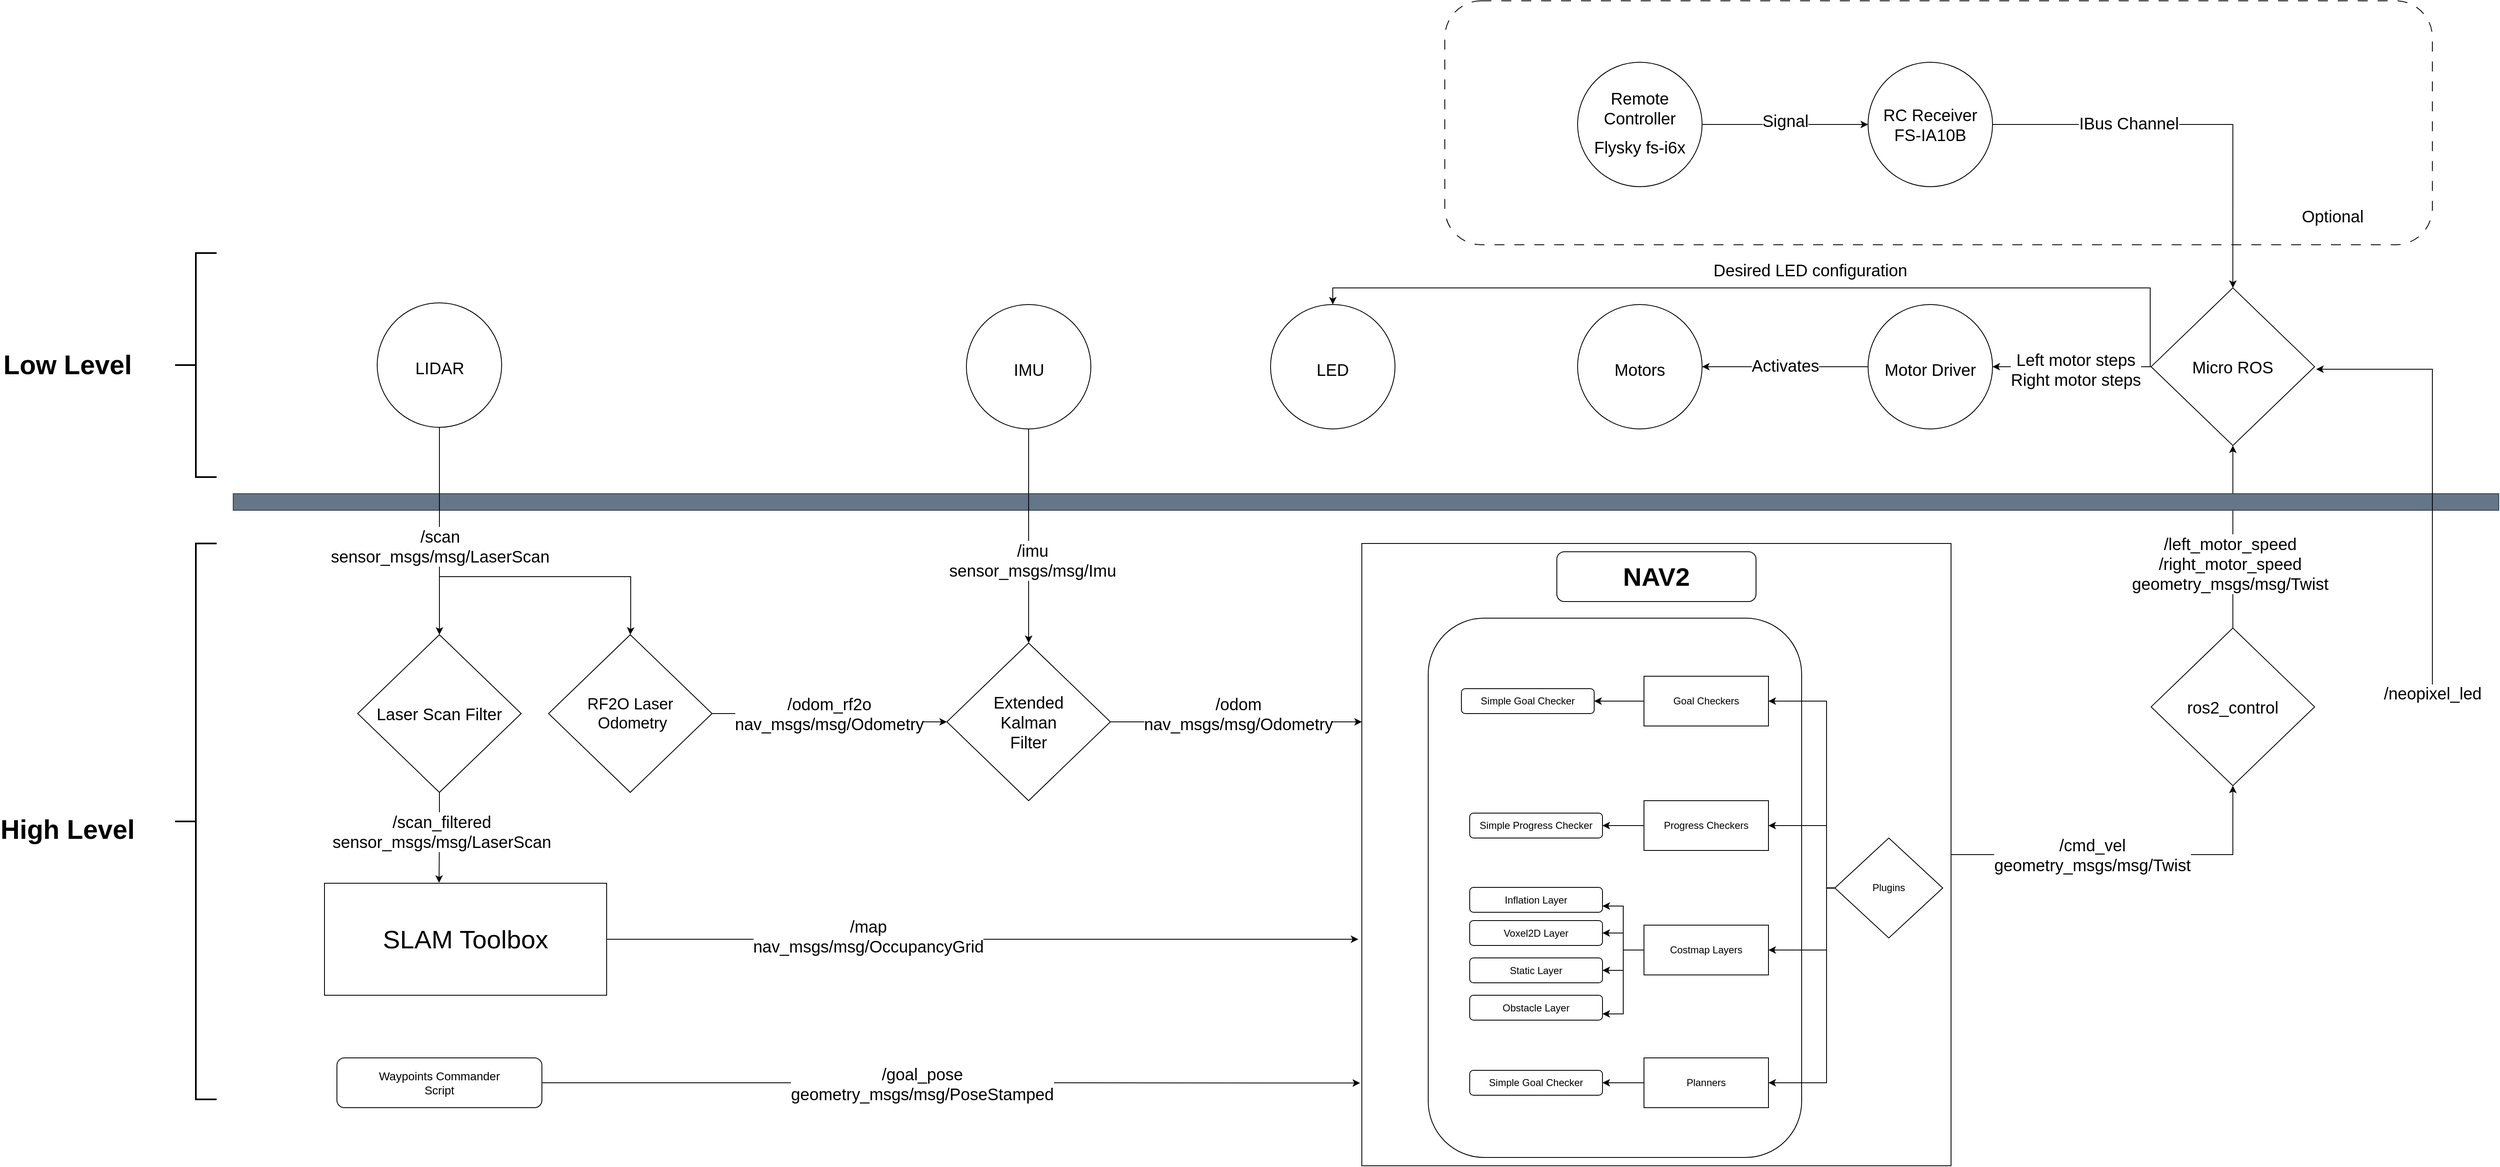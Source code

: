 <mxfile version="20.8.15"><diagram id="C5RBs43oDa-KdzZeNtuy" name="Page-1"><mxGraphModel dx="4522" dy="2759" grid="1" gridSize="10" guides="1" tooltips="1" connect="1" arrows="1" fold="1" page="1" pageScale="1" pageWidth="827" pageHeight="1169" math="0" shadow="0"><root><mxCell id="WIyWlLk6GJQsqaUBKTNV-0"/><mxCell id="WIyWlLk6GJQsqaUBKTNV-1" parent="WIyWlLk6GJQsqaUBKTNV-0"/><mxCell id="kygisKb4YlQYPGj_dx80-73" style="edgeStyle=orthogonalEdgeStyle;rounded=0;orthogonalLoop=1;jettySize=auto;html=1;entryX=0.5;entryY=1;entryDx=0;entryDy=0;fontSize=32;" parent="WIyWlLk6GJQsqaUBKTNV-1" source="kygisKb4YlQYPGj_dx80-5" target="kygisKb4YlQYPGj_dx80-51" edge="1"><mxGeometry relative="1" as="geometry"/></mxCell><mxCell id="kygisKb4YlQYPGj_dx80-84" value="&lt;div&gt;/cmd_vel&lt;/div&gt;&lt;div&gt;geometry_msgs/msg/Twist&lt;br&gt;&lt;/div&gt;" style="edgeLabel;html=1;align=center;verticalAlign=middle;resizable=0;points=[];fontSize=20;" parent="kygisKb4YlQYPGj_dx80-73" vertex="1" connectable="0"><mxGeometry x="-0.4" y="-1" relative="1" as="geometry"><mxPoint x="43" y="-1" as="offset"/></mxGeometry></mxCell><mxCell id="kygisKb4YlQYPGj_dx80-5" value="" style="rounded=0;whiteSpace=wrap;html=1;" parent="WIyWlLk6GJQsqaUBKTNV-1" vertex="1"><mxGeometry x="230" y="10" width="710" height="750" as="geometry"/></mxCell><mxCell id="kygisKb4YlQYPGj_dx80-6" value="" style="rounded=1;whiteSpace=wrap;html=1;" parent="WIyWlLk6GJQsqaUBKTNV-1" vertex="1"><mxGeometry x="310" y="100" width="450" height="650" as="geometry"/></mxCell><mxCell id="kygisKb4YlQYPGj_dx80-29" style="edgeStyle=orthogonalEdgeStyle;rounded=0;orthogonalLoop=1;jettySize=auto;html=1;" parent="WIyWlLk6GJQsqaUBKTNV-1" source="kygisKb4YlQYPGj_dx80-7" target="kygisKb4YlQYPGj_dx80-12" edge="1"><mxGeometry relative="1" as="geometry"/></mxCell><mxCell id="kygisKb4YlQYPGj_dx80-7" value="Goal Checkers" style="rounded=0;whiteSpace=wrap;html=1;" parent="WIyWlLk6GJQsqaUBKTNV-1" vertex="1"><mxGeometry x="570" y="170" width="150" height="60" as="geometry"/></mxCell><mxCell id="kygisKb4YlQYPGj_dx80-24" style="edgeStyle=orthogonalEdgeStyle;rounded=0;orthogonalLoop=1;jettySize=auto;html=1;" parent="WIyWlLk6GJQsqaUBKTNV-1" source="kygisKb4YlQYPGj_dx80-8" target="kygisKb4YlQYPGj_dx80-18" edge="1"><mxGeometry relative="1" as="geometry"/></mxCell><mxCell id="kygisKb4YlQYPGj_dx80-8" value="Planners" style="rounded=0;whiteSpace=wrap;html=1;" parent="WIyWlLk6GJQsqaUBKTNV-1" vertex="1"><mxGeometry x="570" y="630" width="150" height="60" as="geometry"/></mxCell><mxCell id="kygisKb4YlQYPGj_dx80-19" style="edgeStyle=orthogonalEdgeStyle;rounded=0;orthogonalLoop=1;jettySize=auto;html=1;entryX=1;entryY=0.75;entryDx=0;entryDy=0;" parent="WIyWlLk6GJQsqaUBKTNV-1" source="kygisKb4YlQYPGj_dx80-9" target="kygisKb4YlQYPGj_dx80-14" edge="1"><mxGeometry relative="1" as="geometry"/></mxCell><mxCell id="kygisKb4YlQYPGj_dx80-20" style="edgeStyle=orthogonalEdgeStyle;rounded=0;orthogonalLoop=1;jettySize=auto;html=1;entryX=1;entryY=0.5;entryDx=0;entryDy=0;" parent="WIyWlLk6GJQsqaUBKTNV-1" source="kygisKb4YlQYPGj_dx80-9" target="kygisKb4YlQYPGj_dx80-15" edge="1"><mxGeometry relative="1" as="geometry"/></mxCell><mxCell id="kygisKb4YlQYPGj_dx80-21" style="edgeStyle=orthogonalEdgeStyle;rounded=0;orthogonalLoop=1;jettySize=auto;html=1;entryX=1;entryY=0.5;entryDx=0;entryDy=0;" parent="WIyWlLk6GJQsqaUBKTNV-1" source="kygisKb4YlQYPGj_dx80-9" target="kygisKb4YlQYPGj_dx80-16" edge="1"><mxGeometry relative="1" as="geometry"/></mxCell><mxCell id="kygisKb4YlQYPGj_dx80-22" style="edgeStyle=orthogonalEdgeStyle;rounded=0;orthogonalLoop=1;jettySize=auto;html=1;entryX=1;entryY=0.75;entryDx=0;entryDy=0;" parent="WIyWlLk6GJQsqaUBKTNV-1" source="kygisKb4YlQYPGj_dx80-9" target="kygisKb4YlQYPGj_dx80-17" edge="1"><mxGeometry relative="1" as="geometry"/></mxCell><mxCell id="kygisKb4YlQYPGj_dx80-9" value="Costmap Layers" style="rounded=0;whiteSpace=wrap;html=1;" parent="WIyWlLk6GJQsqaUBKTNV-1" vertex="1"><mxGeometry x="570" y="470" width="150" height="60" as="geometry"/></mxCell><mxCell id="kygisKb4YlQYPGj_dx80-28" style="edgeStyle=orthogonalEdgeStyle;rounded=0;orthogonalLoop=1;jettySize=auto;html=1;" parent="WIyWlLk6GJQsqaUBKTNV-1" source="kygisKb4YlQYPGj_dx80-10" target="kygisKb4YlQYPGj_dx80-13" edge="1"><mxGeometry relative="1" as="geometry"/></mxCell><mxCell id="kygisKb4YlQYPGj_dx80-10" value="Progress Checkers" style="rounded=0;whiteSpace=wrap;html=1;" parent="WIyWlLk6GJQsqaUBKTNV-1" vertex="1"><mxGeometry x="570" y="320" width="150" height="60" as="geometry"/></mxCell><mxCell id="kygisKb4YlQYPGj_dx80-12" value="Simple Goal Checker" style="rounded=1;whiteSpace=wrap;html=1;" parent="WIyWlLk6GJQsqaUBKTNV-1" vertex="1"><mxGeometry x="350" y="185" width="160" height="30" as="geometry"/></mxCell><mxCell id="kygisKb4YlQYPGj_dx80-13" value="Simple Progress Checker" style="rounded=1;whiteSpace=wrap;html=1;" parent="WIyWlLk6GJQsqaUBKTNV-1" vertex="1"><mxGeometry x="360" y="335" width="160" height="30" as="geometry"/></mxCell><mxCell id="kygisKb4YlQYPGj_dx80-14" value="Inflation Layer" style="rounded=1;whiteSpace=wrap;html=1;" parent="WIyWlLk6GJQsqaUBKTNV-1" vertex="1"><mxGeometry x="360" y="424.5" width="160" height="30" as="geometry"/></mxCell><mxCell id="kygisKb4YlQYPGj_dx80-15" value="Voxel2D Layer" style="rounded=1;whiteSpace=wrap;html=1;" parent="WIyWlLk6GJQsqaUBKTNV-1" vertex="1"><mxGeometry x="360" y="464.5" width="160" height="30" as="geometry"/></mxCell><mxCell id="kygisKb4YlQYPGj_dx80-16" value="Static Layer" style="rounded=1;whiteSpace=wrap;html=1;" parent="WIyWlLk6GJQsqaUBKTNV-1" vertex="1"><mxGeometry x="360" y="509.5" width="160" height="30" as="geometry"/></mxCell><mxCell id="kygisKb4YlQYPGj_dx80-17" value="Obstacle Layer" style="rounded=1;whiteSpace=wrap;html=1;" parent="WIyWlLk6GJQsqaUBKTNV-1" vertex="1"><mxGeometry x="360" y="554.5" width="160" height="30" as="geometry"/></mxCell><mxCell id="kygisKb4YlQYPGj_dx80-18" value="Simple Goal Checker" style="rounded=1;whiteSpace=wrap;html=1;" parent="WIyWlLk6GJQsqaUBKTNV-1" vertex="1"><mxGeometry x="360" y="645" width="160" height="30" as="geometry"/></mxCell><mxCell id="kygisKb4YlQYPGj_dx80-32" style="edgeStyle=orthogonalEdgeStyle;rounded=0;orthogonalLoop=1;jettySize=auto;html=1;entryX=1;entryY=0.5;entryDx=0;entryDy=0;" parent="WIyWlLk6GJQsqaUBKTNV-1" source="kygisKb4YlQYPGj_dx80-30" target="kygisKb4YlQYPGj_dx80-7" edge="1"><mxGeometry relative="1" as="geometry"><Array as="points"><mxPoint x="790" y="425"/><mxPoint x="790" y="200"/></Array></mxGeometry></mxCell><mxCell id="kygisKb4YlQYPGj_dx80-33" style="edgeStyle=orthogonalEdgeStyle;rounded=0;orthogonalLoop=1;jettySize=auto;html=1;" parent="WIyWlLk6GJQsqaUBKTNV-1" source="kygisKb4YlQYPGj_dx80-30" target="kygisKb4YlQYPGj_dx80-10" edge="1"><mxGeometry relative="1" as="geometry"><Array as="points"><mxPoint x="790" y="425"/><mxPoint x="790" y="350"/></Array></mxGeometry></mxCell><mxCell id="kygisKb4YlQYPGj_dx80-34" style="edgeStyle=orthogonalEdgeStyle;rounded=0;orthogonalLoop=1;jettySize=auto;html=1;" parent="WIyWlLk6GJQsqaUBKTNV-1" source="kygisKb4YlQYPGj_dx80-30" target="kygisKb4YlQYPGj_dx80-9" edge="1"><mxGeometry relative="1" as="geometry"><Array as="points"><mxPoint x="790" y="425"/><mxPoint x="790" y="500"/></Array></mxGeometry></mxCell><mxCell id="kygisKb4YlQYPGj_dx80-35" style="edgeStyle=orthogonalEdgeStyle;rounded=0;orthogonalLoop=1;jettySize=auto;html=1;entryX=1;entryY=0.5;entryDx=0;entryDy=0;" parent="WIyWlLk6GJQsqaUBKTNV-1" source="kygisKb4YlQYPGj_dx80-30" target="kygisKb4YlQYPGj_dx80-8" edge="1"><mxGeometry relative="1" as="geometry"><Array as="points"><mxPoint x="790" y="425"/><mxPoint x="790" y="660"/></Array></mxGeometry></mxCell><mxCell id="kygisKb4YlQYPGj_dx80-30" value="Plugins" style="rhombus;whiteSpace=wrap;html=1;" parent="WIyWlLk6GJQsqaUBKTNV-1" vertex="1"><mxGeometry x="800" y="365" width="130" height="120.5" as="geometry"/></mxCell><mxCell id="kygisKb4YlQYPGj_dx80-36" value="&lt;font style=&quot;font-size: 31px;&quot;&gt;&lt;b&gt;NAV2&lt;/b&gt;&lt;/font&gt;" style="rounded=1;whiteSpace=wrap;html=1;" parent="WIyWlLk6GJQsqaUBKTNV-1" vertex="1"><mxGeometry x="465" y="20" width="240" height="60" as="geometry"/></mxCell><mxCell id="kygisKb4YlQYPGj_dx80-47" style="edgeStyle=orthogonalEdgeStyle;rounded=0;orthogonalLoop=1;jettySize=auto;html=1;entryX=-0.006;entryY=0.636;entryDx=0;entryDy=0;entryPerimeter=0;fontSize=12;" parent="WIyWlLk6GJQsqaUBKTNV-1" source="kygisKb4YlQYPGj_dx80-38" target="kygisKb4YlQYPGj_dx80-5" edge="1"><mxGeometry relative="1" as="geometry"/></mxCell><mxCell id="kygisKb4YlQYPGj_dx80-81" value="&lt;div&gt;/map&lt;/div&gt;&lt;div&gt;nav_msgs/msg/OccupancyGrid&lt;br&gt;&lt;/div&gt;" style="edgeLabel;html=1;align=center;verticalAlign=middle;resizable=0;points=[];fontSize=20;" parent="kygisKb4YlQYPGj_dx80-47" vertex="1" connectable="0"><mxGeometry x="-0.307" y="4" relative="1" as="geometry"><mxPoint x="1" as="offset"/></mxGeometry></mxCell><mxCell id="kygisKb4YlQYPGj_dx80-38" value="SLAM Toolbox" style="rounded=0;whiteSpace=wrap;html=1;fontSize=31;" parent="WIyWlLk6GJQsqaUBKTNV-1" vertex="1"><mxGeometry x="-1020" y="419.5" width="340" height="135" as="geometry"/></mxCell><mxCell id="kygisKb4YlQYPGj_dx80-49" style="edgeStyle=orthogonalEdgeStyle;rounded=0;orthogonalLoop=1;jettySize=auto;html=1;entryX=-0.003;entryY=0.867;entryDx=0;entryDy=0;entryPerimeter=0;fontSize=12;" parent="WIyWlLk6GJQsqaUBKTNV-1" source="kygisKb4YlQYPGj_dx80-44" target="kygisKb4YlQYPGj_dx80-5" edge="1"><mxGeometry relative="1" as="geometry"/></mxCell><mxCell id="kygisKb4YlQYPGj_dx80-82" value="&lt;div&gt;/goal_pose&lt;/div&gt;&lt;div&gt;geometry_msgs/msg/PoseStamped&lt;br&gt;&lt;/div&gt;" style="edgeLabel;html=1;align=center;verticalAlign=middle;resizable=0;points=[];fontSize=20;" parent="kygisKb4YlQYPGj_dx80-49" vertex="1" connectable="0"><mxGeometry x="-0.073" y="-1" relative="1" as="geometry"><mxPoint x="1" as="offset"/></mxGeometry></mxCell><mxCell id="kygisKb4YlQYPGj_dx80-44" value="&lt;div style=&quot;font-size: 14px;&quot;&gt;&lt;font style=&quot;font-size: 14px;&quot;&gt;Waypoints Commander&lt;/font&gt;&lt;/div&gt;&lt;div style=&quot;font-size: 14px;&quot;&gt;&lt;font style=&quot;font-size: 14px;&quot;&gt;Script&lt;br&gt;&lt;/font&gt;&lt;/div&gt;" style="rounded=1;whiteSpace=wrap;html=1;fontSize=12;" parent="WIyWlLk6GJQsqaUBKTNV-1" vertex="1"><mxGeometry x="-1005" y="630" width="247" height="60" as="geometry"/></mxCell><mxCell id="kygisKb4YlQYPGj_dx80-67" style="edgeStyle=orthogonalEdgeStyle;rounded=0;orthogonalLoop=1;jettySize=auto;html=1;entryX=0.406;entryY=-0.004;entryDx=0;entryDy=0;entryPerimeter=0;fontSize=32;" parent="WIyWlLk6GJQsqaUBKTNV-1" source="kygisKb4YlQYPGj_dx80-50" target="kygisKb4YlQYPGj_dx80-38" edge="1"><mxGeometry relative="1" as="geometry"/></mxCell><mxCell id="kygisKb4YlQYPGj_dx80-78" value="&lt;div&gt;/scan_filtered&lt;/div&gt;&lt;div&gt;sensor_msgs/msg/LaserScan&lt;br&gt;&lt;/div&gt;" style="edgeLabel;html=1;align=center;verticalAlign=middle;resizable=0;points=[];fontSize=20;" parent="kygisKb4YlQYPGj_dx80-67" vertex="1" connectable="0"><mxGeometry x="-0.148" y="2" relative="1" as="geometry"><mxPoint as="offset"/></mxGeometry></mxCell><mxCell id="kygisKb4YlQYPGj_dx80-50" value="&lt;font style=&quot;font-size: 20px;&quot;&gt;Laser Scan Filter&lt;/font&gt;" style="rhombus;whiteSpace=wrap;html=1;fontSize=12;" parent="WIyWlLk6GJQsqaUBKTNV-1" vertex="1"><mxGeometry x="-980" y="120" width="197" height="190" as="geometry"/></mxCell><mxCell id="kygisKb4YlQYPGj_dx80-76" style="edgeStyle=orthogonalEdgeStyle;rounded=0;orthogonalLoop=1;jettySize=auto;html=1;entryX=0.5;entryY=1;entryDx=0;entryDy=0;fontSize=32;" parent="WIyWlLk6GJQsqaUBKTNV-1" source="kygisKb4YlQYPGj_dx80-51" target="kygisKb4YlQYPGj_dx80-75" edge="1"><mxGeometry relative="1" as="geometry"/></mxCell><mxCell id="kygisKb4YlQYPGj_dx80-85" value="&lt;div&gt;/left_motor_speed&lt;/div&gt;&lt;div&gt;/right_motor_speed&lt;/div&gt;&lt;div&gt;geometry_msgs/msg/Twist&lt;/div&gt;" style="edgeLabel;html=1;align=center;verticalAlign=middle;resizable=0;points=[];fontSize=20;" parent="kygisKb4YlQYPGj_dx80-76" vertex="1" connectable="0"><mxGeometry x="-0.281" y="4" relative="1" as="geometry"><mxPoint y="1" as="offset"/></mxGeometry></mxCell><mxCell id="kygisKb4YlQYPGj_dx80-51" value="&lt;font style=&quot;font-size: 20px;&quot;&gt;ros2_control&lt;/font&gt;" style="rhombus;whiteSpace=wrap;html=1;fontSize=12;" parent="WIyWlLk6GJQsqaUBKTNV-1" vertex="1"><mxGeometry x="1181.11" y="111.94" width="197" height="190" as="geometry"/></mxCell><mxCell id="kygisKb4YlQYPGj_dx80-71" value="" style="edgeStyle=orthogonalEdgeStyle;rounded=0;orthogonalLoop=1;jettySize=auto;html=1;fontSize=32;" parent="WIyWlLk6GJQsqaUBKTNV-1" source="kygisKb4YlQYPGj_dx80-52" target="kygisKb4YlQYPGj_dx80-5" edge="1"><mxGeometry relative="1" as="geometry"><Array as="points"><mxPoint x="30" y="225"/><mxPoint x="30" y="225"/></Array></mxGeometry></mxCell><mxCell id="kygisKb4YlQYPGj_dx80-80" value="&lt;div&gt;/odom&lt;/div&gt;&lt;div&gt;nav_msgs/msg/Odometry&lt;/div&gt;" style="edgeLabel;html=1;align=center;verticalAlign=middle;resizable=0;points=[];fontSize=20;" parent="kygisKb4YlQYPGj_dx80-71" vertex="1" connectable="0"><mxGeometry x="-0.173" y="-8" relative="1" as="geometry"><mxPoint x="28" y="-18" as="offset"/></mxGeometry></mxCell><mxCell id="kygisKb4YlQYPGj_dx80-52" value="&lt;div style=&quot;font-size: 20px;&quot;&gt;&lt;font style=&quot;font-size: 20px;&quot;&gt;Extended&lt;/font&gt;&lt;/div&gt;&lt;div style=&quot;font-size: 20px;&quot;&gt;&lt;font style=&quot;font-size: 20px;&quot;&gt;Kalman&lt;/font&gt;&lt;/div&gt;&lt;div style=&quot;font-size: 20px;&quot;&gt;&lt;font style=&quot;font-size: 20px;&quot;&gt;Filter&lt;/font&gt;&lt;br&gt;&lt;/div&gt;" style="rhombus;whiteSpace=wrap;html=1;fontSize=12;" parent="WIyWlLk6GJQsqaUBKTNV-1" vertex="1"><mxGeometry x="-270" y="130" width="197" height="190" as="geometry"/></mxCell><mxCell id="kygisKb4YlQYPGj_dx80-70" style="edgeStyle=orthogonalEdgeStyle;rounded=0;orthogonalLoop=1;jettySize=auto;html=1;entryX=0;entryY=0.5;entryDx=0;entryDy=0;fontSize=32;" parent="WIyWlLk6GJQsqaUBKTNV-1" source="kygisKb4YlQYPGj_dx80-53" target="kygisKb4YlQYPGj_dx80-52" edge="1"><mxGeometry relative="1" as="geometry"><Array as="points"><mxPoint x="-410" y="215"/><mxPoint x="-410" y="225"/></Array></mxGeometry></mxCell><mxCell id="kygisKb4YlQYPGj_dx80-79" value="&lt;div&gt;/odom_rf2o&lt;/div&gt;&lt;div&gt;nav_msgs/msg/Odometry&lt;br&gt;&lt;/div&gt;" style="edgeLabel;html=1;align=center;verticalAlign=middle;resizable=0;points=[];fontSize=20;" parent="kygisKb4YlQYPGj_dx80-70" vertex="1" connectable="0"><mxGeometry x="0.183" y="4" relative="1" as="geometry"><mxPoint x="-23" y="-6" as="offset"/></mxGeometry></mxCell><mxCell id="kygisKb4YlQYPGj_dx80-53" value="&lt;div&gt;&lt;font style=&quot;font-size: 19px;&quot;&gt;RF2O Laser&lt;/font&gt;&lt;/div&gt;&lt;div&gt;&lt;font style=&quot;font-size: 19px;&quot;&gt;&amp;nbsp;Odometry&lt;/font&gt;&lt;/div&gt;" style="rhombus;whiteSpace=wrap;html=1;fontSize=12;" parent="WIyWlLk6GJQsqaUBKTNV-1" vertex="1"><mxGeometry x="-750" y="120" width="197" height="190" as="geometry"/></mxCell><mxCell id="kygisKb4YlQYPGj_dx80-60" value="" style="rounded=0;whiteSpace=wrap;html=1;fontSize=20;fillColor=#647687;fontColor=#ffffff;strokeColor=#314354;" parent="WIyWlLk6GJQsqaUBKTNV-1" vertex="1"><mxGeometry x="-1130" y="-50" width="2730" height="20" as="geometry"/></mxCell><mxCell id="kygisKb4YlQYPGj_dx80-61" value="" style="strokeWidth=2;html=1;shape=mxgraph.flowchart.annotation_2;align=left;labelPosition=right;pointerEvents=1;fontSize=20;" parent="WIyWlLk6GJQsqaUBKTNV-1" vertex="1"><mxGeometry x="-1200" y="10" width="50" height="670" as="geometry"/></mxCell><mxCell id="kygisKb4YlQYPGj_dx80-63" value="&lt;font style=&quot;font-size: 32px;&quot;&gt;High Level&lt;/font&gt;" style="text;strokeColor=none;fillColor=none;html=1;fontSize=20;fontStyle=1;verticalAlign=middle;align=center;" parent="WIyWlLk6GJQsqaUBKTNV-1" vertex="1"><mxGeometry x="-1380" y="335" width="100" height="40" as="geometry"/></mxCell><mxCell id="kygisKb4YlQYPGj_dx80-66" style="edgeStyle=orthogonalEdgeStyle;rounded=0;orthogonalLoop=1;jettySize=auto;html=1;entryX=0.5;entryY=0;entryDx=0;entryDy=0;fontSize=32;" parent="WIyWlLk6GJQsqaUBKTNV-1" source="kygisKb4YlQYPGj_dx80-64" target="kygisKb4YlQYPGj_dx80-50" edge="1"><mxGeometry relative="1" as="geometry"/></mxCell><mxCell id="kygisKb4YlQYPGj_dx80-68" style="edgeStyle=orthogonalEdgeStyle;rounded=0;orthogonalLoop=1;jettySize=auto;html=1;entryX=0.5;entryY=0;entryDx=0;entryDy=0;fontSize=32;" parent="WIyWlLk6GJQsqaUBKTNV-1" source="kygisKb4YlQYPGj_dx80-64" target="kygisKb4YlQYPGj_dx80-53" edge="1"><mxGeometry relative="1" as="geometry"><Array as="points"><mxPoint x="-881" y="50"/><mxPoint x="-651" y="50"/><mxPoint x="-651" y="110"/></Array></mxGeometry></mxCell><mxCell id="kygisKb4YlQYPGj_dx80-77" value="&lt;div&gt;/scan&lt;/div&gt;&lt;div&gt;sensor_msgs/msg/LaserScan&lt;br&gt;&lt;/div&gt;" style="edgeLabel;html=1;align=center;verticalAlign=middle;resizable=0;points=[];fontSize=20;" parent="kygisKb4YlQYPGj_dx80-68" vertex="1" connectable="0"><mxGeometry x="-0.861" y="-5" relative="1" as="geometry"><mxPoint x="5" y="109" as="offset"/></mxGeometry></mxCell><mxCell id="kygisKb4YlQYPGj_dx80-64" value="&lt;font style=&quot;font-size: 20px;&quot;&gt;LIDAR&lt;/font&gt;" style="ellipse;whiteSpace=wrap;html=1;aspect=fixed;fontSize=32;" parent="WIyWlLk6GJQsqaUBKTNV-1" vertex="1"><mxGeometry x="-956.5" y="-280" width="150" height="150" as="geometry"/></mxCell><mxCell id="kygisKb4YlQYPGj_dx80-72" style="edgeStyle=orthogonalEdgeStyle;rounded=0;orthogonalLoop=1;jettySize=auto;html=1;entryX=0.5;entryY=0;entryDx=0;entryDy=0;fontSize=32;" parent="WIyWlLk6GJQsqaUBKTNV-1" source="kygisKb4YlQYPGj_dx80-65" target="kygisKb4YlQYPGj_dx80-52" edge="1"><mxGeometry relative="1" as="geometry"/></mxCell><mxCell id="kygisKb4YlQYPGj_dx80-83" value="&lt;div&gt;/imu&lt;/div&gt;&lt;div&gt;sensor_msgs/msg/Imu&lt;br&gt;&lt;/div&gt;" style="edgeLabel;html=1;align=center;verticalAlign=middle;resizable=0;points=[];fontSize=20;" parent="kygisKb4YlQYPGj_dx80-72" vertex="1" connectable="0"><mxGeometry x="0.23" y="4" relative="1" as="geometry"><mxPoint y="-1" as="offset"/></mxGeometry></mxCell><mxCell id="kygisKb4YlQYPGj_dx80-65" value="&lt;font style=&quot;font-size: 20px;&quot;&gt;IMU&lt;/font&gt;" style="ellipse;whiteSpace=wrap;html=1;aspect=fixed;fontSize=32;" parent="WIyWlLk6GJQsqaUBKTNV-1" vertex="1"><mxGeometry x="-246.5" y="-278.06" width="150" height="150" as="geometry"/></mxCell><mxCell id="afM65eHOfUpWsiU0Lfw--4" style="edgeStyle=orthogonalEdgeStyle;rounded=0;orthogonalLoop=1;jettySize=auto;html=1;entryX=1;entryY=0.5;entryDx=0;entryDy=0;fontSize=20;" edge="1" parent="WIyWlLk6GJQsqaUBKTNV-1" source="kygisKb4YlQYPGj_dx80-75" target="afM65eHOfUpWsiU0Lfw--0"><mxGeometry relative="1" as="geometry"/></mxCell><mxCell id="afM65eHOfUpWsiU0Lfw--14" style="edgeStyle=orthogonalEdgeStyle;rounded=0;orthogonalLoop=1;jettySize=auto;html=1;fontSize=20;entryX=0.5;entryY=0;entryDx=0;entryDy=0;" edge="1" parent="WIyWlLk6GJQsqaUBKTNV-1" target="afM65eHOfUpWsiU0Lfw--13"><mxGeometry relative="1" as="geometry"><mxPoint x="200" y="-410" as="targetPoint"/><mxPoint x="1180" y="-203" as="sourcePoint"/><Array as="points"><mxPoint x="1180" y="-298"/><mxPoint x="195" y="-298"/></Array></mxGeometry></mxCell><mxCell id="kygisKb4YlQYPGj_dx80-75" value="&lt;font style=&quot;font-size: 20px;&quot;&gt;Micro ROS&lt;/font&gt;" style="rhombus;whiteSpace=wrap;html=1;fontSize=12;" parent="WIyWlLk6GJQsqaUBKTNV-1" vertex="1"><mxGeometry x="1181.11" y="-298.06" width="197" height="190" as="geometry"/></mxCell><mxCell id="kygisKb4YlQYPGj_dx80-86" value="" style="strokeWidth=2;html=1;shape=mxgraph.flowchart.annotation_2;align=left;labelPosition=right;pointerEvents=1;fontSize=20;" parent="WIyWlLk6GJQsqaUBKTNV-1" vertex="1"><mxGeometry x="-1200" y="-340" width="50" height="270" as="geometry"/></mxCell><mxCell id="kygisKb4YlQYPGj_dx80-87" value="&lt;font style=&quot;font-size: 32px;&quot;&gt;Low Level&lt;/font&gt;" style="text;strokeColor=none;fillColor=none;html=1;fontSize=20;fontStyle=1;verticalAlign=middle;align=center;" parent="WIyWlLk6GJQsqaUBKTNV-1" vertex="1"><mxGeometry x="-1380" y="-225" width="100" height="40" as="geometry"/></mxCell><mxCell id="afM65eHOfUpWsiU0Lfw--10" style="edgeStyle=orthogonalEdgeStyle;rounded=0;orthogonalLoop=1;jettySize=auto;html=1;fontSize=20;entryX=1;entryY=0.5;entryDx=0;entryDy=0;" edge="1" parent="WIyWlLk6GJQsqaUBKTNV-1" source="afM65eHOfUpWsiU0Lfw--0" target="afM65eHOfUpWsiU0Lfw--9"><mxGeometry relative="1" as="geometry"><mxPoint x="700" y="-203.06" as="targetPoint"/></mxGeometry></mxCell><mxCell id="afM65eHOfUpWsiU0Lfw--0" value="&lt;font style=&quot;font-size: 20px;&quot;&gt;Motor Driver&lt;/font&gt;" style="ellipse;whiteSpace=wrap;html=1;aspect=fixed;fontSize=32;" vertex="1" parent="WIyWlLk6GJQsqaUBKTNV-1"><mxGeometry x="840" y="-278.06" width="150" height="150" as="geometry"/></mxCell><mxCell id="afM65eHOfUpWsiU0Lfw--7" value="&lt;div&gt;Left motor steps&lt;/div&gt;&lt;div&gt;Right motor steps&lt;br&gt;&lt;/div&gt;" style="edgeLabel;html=1;align=center;verticalAlign=middle;resizable=0;points=[];fontSize=20;" vertex="1" connectable="0" parent="WIyWlLk6GJQsqaUBKTNV-1"><mxGeometry x="1090.0" y="-200.0" as="geometry"/></mxCell><mxCell id="afM65eHOfUpWsiU0Lfw--9" value="&lt;font style=&quot;font-size: 20px;&quot;&gt;Motors&lt;/font&gt;" style="ellipse;whiteSpace=wrap;html=1;aspect=fixed;fontSize=32;" vertex="1" parent="WIyWlLk6GJQsqaUBKTNV-1"><mxGeometry x="490" y="-278.06" width="150" height="150" as="geometry"/></mxCell><mxCell id="afM65eHOfUpWsiU0Lfw--11" value="Activates" style="edgeLabel;html=1;align=center;verticalAlign=middle;resizable=0;points=[];fontSize=20;" vertex="1" connectable="0" parent="WIyWlLk6GJQsqaUBKTNV-1"><mxGeometry x="740.0" y="-205.0" as="geometry"/></mxCell><mxCell id="afM65eHOfUpWsiU0Lfw--13" value="&lt;font style=&quot;font-size: 20px;&quot;&gt;LED&lt;/font&gt;" style="ellipse;whiteSpace=wrap;html=1;aspect=fixed;fontSize=32;" vertex="1" parent="WIyWlLk6GJQsqaUBKTNV-1"><mxGeometry x="120" y="-278.06" width="150" height="150" as="geometry"/></mxCell><mxCell id="afM65eHOfUpWsiU0Lfw--16" value="&lt;div&gt;Desired LED configuration&lt;br&gt;&lt;/div&gt;" style="edgeLabel;html=1;align=center;verticalAlign=middle;resizable=0;points=[];fontSize=20;" vertex="1" connectable="0" parent="WIyWlLk6GJQsqaUBKTNV-1"><mxGeometry x="770.0" y="-320.0" as="geometry"/></mxCell><mxCell id="afM65eHOfUpWsiU0Lfw--17" value="/neopixel_led&lt;span class=&quot;pl-s&quot;&gt;&lt;/span&gt;" style="edgeLabel;html=1;align=center;verticalAlign=middle;resizable=0;points=[];fontSize=20;" vertex="1" connectable="0" parent="WIyWlLk6GJQsqaUBKTNV-1"><mxGeometry x="1520.0" y="190" as="geometry"/></mxCell><mxCell id="afM65eHOfUpWsiU0Lfw--31" value="" style="rounded=1;whiteSpace=wrap;html=1;fontSize=20;dashed=1;dashPattern=12 12;" vertex="1" parent="WIyWlLk6GJQsqaUBKTNV-1"><mxGeometry x="330" y="-644" width="1190" height="294" as="geometry"/></mxCell><mxCell id="afM65eHOfUpWsiU0Lfw--19" value="" style="endArrow=classic;html=1;rounded=0;fontSize=20;" edge="1" parent="WIyWlLk6GJQsqaUBKTNV-1"><mxGeometry width="50" height="50" relative="1" as="geometry"><mxPoint x="1520" y="180" as="sourcePoint"/><mxPoint x="1380" y="-200" as="targetPoint"/><Array as="points"><mxPoint x="1520" y="-200"/></Array></mxGeometry></mxCell><mxCell id="afM65eHOfUpWsiU0Lfw--22" style="edgeStyle=orthogonalEdgeStyle;rounded=0;orthogonalLoop=1;jettySize=auto;html=1;entryX=0;entryY=0.5;entryDx=0;entryDy=0;fontSize=20;" edge="1" parent="WIyWlLk6GJQsqaUBKTNV-1" source="afM65eHOfUpWsiU0Lfw--21" target="afM65eHOfUpWsiU0Lfw--23"><mxGeometry relative="1" as="geometry"/></mxCell><mxCell id="afM65eHOfUpWsiU0Lfw--25" value="Signal" style="edgeLabel;html=1;align=center;verticalAlign=middle;resizable=0;points=[];fontSize=20;" vertex="1" connectable="0" parent="afM65eHOfUpWsiU0Lfw--22"><mxGeometry x="0.26" y="4" relative="1" as="geometry"><mxPoint x="-26" y="-1" as="offset"/></mxGeometry></mxCell><mxCell id="afM65eHOfUpWsiU0Lfw--21" value="&lt;div style=&quot;font-size: 20px;&quot;&gt;&lt;font style=&quot;font-size: 20px;&quot;&gt;Remote&lt;/font&gt;&lt;/div&gt;&lt;div style=&quot;font-size: 20px;&quot;&gt;&lt;font style=&quot;font-size: 20px;&quot;&gt;Controller&lt;br&gt;&lt;/font&gt;&lt;/div&gt;&lt;div&gt;&lt;font style=&quot;font-size: 20px;&quot;&gt;Flysky fs-i6x&lt;/font&gt;&lt;br&gt;&lt;/div&gt;" style="ellipse;whiteSpace=wrap;html=1;aspect=fixed;fontSize=32;" vertex="1" parent="WIyWlLk6GJQsqaUBKTNV-1"><mxGeometry x="490.0" y="-570" width="150" height="150" as="geometry"/></mxCell><mxCell id="afM65eHOfUpWsiU0Lfw--24" style="edgeStyle=orthogonalEdgeStyle;rounded=0;orthogonalLoop=1;jettySize=auto;html=1;exitX=1;exitY=0.5;exitDx=0;exitDy=0;entryX=0.5;entryY=0;entryDx=0;entryDy=0;fontSize=20;" edge="1" parent="WIyWlLk6GJQsqaUBKTNV-1" source="afM65eHOfUpWsiU0Lfw--23" target="kygisKb4YlQYPGj_dx80-75"><mxGeometry relative="1" as="geometry"/></mxCell><mxCell id="afM65eHOfUpWsiU0Lfw--26" value="IBus Channel" style="edgeLabel;html=1;align=center;verticalAlign=middle;resizable=0;points=[];fontSize=20;" vertex="1" connectable="0" parent="afM65eHOfUpWsiU0Lfw--24"><mxGeometry x="-0.326" y="2" relative="1" as="geometry"><mxPoint as="offset"/></mxGeometry></mxCell><mxCell id="afM65eHOfUpWsiU0Lfw--23" value="&lt;div style=&quot;font-size: 20px;&quot;&gt;&lt;font style=&quot;font-size: 20px;&quot;&gt;RC Receiver&lt;/font&gt;&lt;/div&gt;&lt;div style=&quot;font-size: 20px;&quot;&gt;&lt;font style=&quot;font-size: 20px;&quot;&gt;FS-IA10B&lt;/font&gt;&lt;/div&gt;" style="ellipse;whiteSpace=wrap;html=1;aspect=fixed;fontSize=32;" vertex="1" parent="WIyWlLk6GJQsqaUBKTNV-1"><mxGeometry x="840.0" y="-570" width="150" height="150" as="geometry"/></mxCell><mxCell id="afM65eHOfUpWsiU0Lfw--32" value="Optional" style="text;html=1;strokeColor=none;fillColor=none;align=center;verticalAlign=middle;whiteSpace=wrap;rounded=0;fontSize=20;" vertex="1" parent="WIyWlLk6GJQsqaUBKTNV-1"><mxGeometry x="1370" y="-400" width="60" height="30" as="geometry"/></mxCell></root></mxGraphModel></diagram></mxfile>